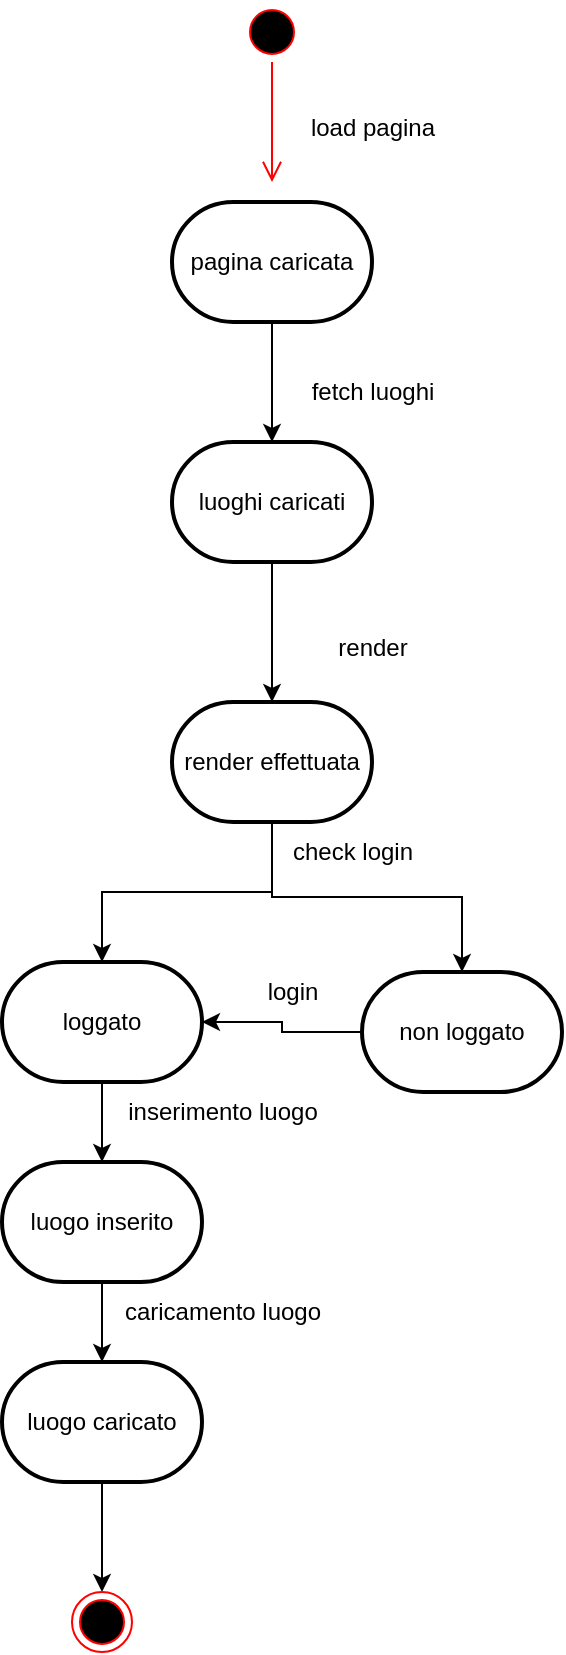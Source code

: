 <mxfile version="26.0.4">
  <diagram name="Pagina-1" id="H6lpOMyDpfrtWkt-IldC">
    <mxGraphModel grid="1" page="1" gridSize="10" guides="1" tooltips="1" connect="1" arrows="1" fold="1" pageScale="1" pageWidth="827" pageHeight="1169" math="0" shadow="0">
      <root>
        <mxCell id="0" />
        <mxCell id="1" parent="0" />
        <mxCell id="mlvni5lRdeL_D00-UjSX-1" value="" style="ellipse;html=1;shape=startState;fillColor=#000000;strokeColor=#ff0000;" vertex="1" parent="1">
          <mxGeometry x="120" y="70" width="30" height="30" as="geometry" />
        </mxCell>
        <mxCell id="mlvni5lRdeL_D00-UjSX-2" value="" style="edgeStyle=orthogonalEdgeStyle;html=1;verticalAlign=bottom;endArrow=open;endSize=8;strokeColor=#ff0000;rounded=0;" edge="1" parent="1" source="mlvni5lRdeL_D00-UjSX-1">
          <mxGeometry relative="1" as="geometry">
            <mxPoint x="135" y="160" as="targetPoint" />
          </mxGeometry>
        </mxCell>
        <mxCell id="mlvni5lRdeL_D00-UjSX-3" value="load pagina" style="text;html=1;align=center;verticalAlign=middle;resizable=0;points=[];autosize=1;strokeColor=none;fillColor=none;" vertex="1" parent="1">
          <mxGeometry x="140" y="118" width="90" height="30" as="geometry" />
        </mxCell>
        <mxCell id="mlvni5lRdeL_D00-UjSX-7" value="" style="edgeStyle=orthogonalEdgeStyle;rounded=0;orthogonalLoop=1;jettySize=auto;html=1;" edge="1" parent="1" source="mlvni5lRdeL_D00-UjSX-4" target="mlvni5lRdeL_D00-UjSX-5">
          <mxGeometry relative="1" as="geometry" />
        </mxCell>
        <mxCell id="mlvni5lRdeL_D00-UjSX-4" value="pagina caricata" style="strokeWidth=2;html=1;shape=mxgraph.flowchart.terminator;whiteSpace=wrap;" vertex="1" parent="1">
          <mxGeometry x="85" y="170" width="100" height="60" as="geometry" />
        </mxCell>
        <mxCell id="mlvni5lRdeL_D00-UjSX-8" value="" style="edgeStyle=orthogonalEdgeStyle;rounded=0;orthogonalLoop=1;jettySize=auto;html=1;" edge="1" parent="1" source="mlvni5lRdeL_D00-UjSX-5" target="mlvni5lRdeL_D00-UjSX-6">
          <mxGeometry relative="1" as="geometry" />
        </mxCell>
        <mxCell id="mlvni5lRdeL_D00-UjSX-5" value="luoghi caricati" style="strokeWidth=2;html=1;shape=mxgraph.flowchart.terminator;whiteSpace=wrap;" vertex="1" parent="1">
          <mxGeometry x="85" y="290" width="100" height="60" as="geometry" />
        </mxCell>
        <mxCell id="mlvni5lRdeL_D00-UjSX-14" value="" style="edgeStyle=orthogonalEdgeStyle;rounded=0;orthogonalLoop=1;jettySize=auto;html=1;" edge="1" parent="1" source="mlvni5lRdeL_D00-UjSX-6" target="mlvni5lRdeL_D00-UjSX-12">
          <mxGeometry relative="1" as="geometry" />
        </mxCell>
        <mxCell id="mlvni5lRdeL_D00-UjSX-6" value="render effettuata" style="strokeWidth=2;html=1;shape=mxgraph.flowchart.terminator;whiteSpace=wrap;" vertex="1" parent="1">
          <mxGeometry x="85" y="420" width="100" height="60" as="geometry" />
        </mxCell>
        <mxCell id="mlvni5lRdeL_D00-UjSX-9" value="fetch luoghi" style="text;html=1;align=center;verticalAlign=middle;resizable=0;points=[];autosize=1;strokeColor=none;fillColor=none;" vertex="1" parent="1">
          <mxGeometry x="145" y="250" width="80" height="30" as="geometry" />
        </mxCell>
        <mxCell id="mlvni5lRdeL_D00-UjSX-11" value="render" style="text;html=1;align=center;verticalAlign=middle;resizable=0;points=[];autosize=1;strokeColor=none;fillColor=none;" vertex="1" parent="1">
          <mxGeometry x="155" y="378" width="60" height="30" as="geometry" />
        </mxCell>
        <mxCell id="mlvni5lRdeL_D00-UjSX-21" value="" style="edgeStyle=orthogonalEdgeStyle;rounded=0;orthogonalLoop=1;jettySize=auto;html=1;" edge="1" parent="1" source="mlvni5lRdeL_D00-UjSX-12" target="mlvni5lRdeL_D00-UjSX-19">
          <mxGeometry relative="1" as="geometry" />
        </mxCell>
        <mxCell id="mlvni5lRdeL_D00-UjSX-12" value="loggato" style="strokeWidth=2;html=1;shape=mxgraph.flowchart.terminator;whiteSpace=wrap;" vertex="1" parent="1">
          <mxGeometry y="550" width="100" height="60" as="geometry" />
        </mxCell>
        <mxCell id="mlvni5lRdeL_D00-UjSX-13" value="non loggato" style="strokeWidth=2;html=1;shape=mxgraph.flowchart.terminator;whiteSpace=wrap;" vertex="1" parent="1">
          <mxGeometry x="180" y="555" width="100" height="60" as="geometry" />
        </mxCell>
        <mxCell id="mlvni5lRdeL_D00-UjSX-15" value="check login" style="text;html=1;align=center;verticalAlign=middle;resizable=0;points=[];autosize=1;strokeColor=none;fillColor=none;" vertex="1" parent="1">
          <mxGeometry x="135" y="480" width="80" height="30" as="geometry" />
        </mxCell>
        <mxCell id="mlvni5lRdeL_D00-UjSX-18" style="edgeStyle=orthogonalEdgeStyle;rounded=0;orthogonalLoop=1;jettySize=auto;html=1;entryX=0.5;entryY=0;entryDx=0;entryDy=0;entryPerimeter=0;" edge="1" parent="1" source="mlvni5lRdeL_D00-UjSX-6" target="mlvni5lRdeL_D00-UjSX-13">
          <mxGeometry relative="1" as="geometry" />
        </mxCell>
        <mxCell id="mlvni5lRdeL_D00-UjSX-23" value="" style="edgeStyle=orthogonalEdgeStyle;rounded=0;orthogonalLoop=1;jettySize=auto;html=1;" edge="1" parent="1" source="mlvni5lRdeL_D00-UjSX-19" target="mlvni5lRdeL_D00-UjSX-20">
          <mxGeometry relative="1" as="geometry" />
        </mxCell>
        <mxCell id="mlvni5lRdeL_D00-UjSX-19" value="luogo inserito" style="strokeWidth=2;html=1;shape=mxgraph.flowchart.terminator;whiteSpace=wrap;" vertex="1" parent="1">
          <mxGeometry y="650" width="100" height="60" as="geometry" />
        </mxCell>
        <mxCell id="mlvni5lRdeL_D00-UjSX-28" value="" style="edgeStyle=orthogonalEdgeStyle;rounded=0;orthogonalLoop=1;jettySize=auto;html=1;" edge="1" parent="1" source="mlvni5lRdeL_D00-UjSX-20" target="mlvni5lRdeL_D00-UjSX-30">
          <mxGeometry relative="1" as="geometry">
            <mxPoint x="50" y="880" as="targetPoint" />
          </mxGeometry>
        </mxCell>
        <mxCell id="mlvni5lRdeL_D00-UjSX-20" value="luogo caricato" style="strokeWidth=2;html=1;shape=mxgraph.flowchart.terminator;whiteSpace=wrap;" vertex="1" parent="1">
          <mxGeometry y="750" width="100" height="60" as="geometry" />
        </mxCell>
        <mxCell id="mlvni5lRdeL_D00-UjSX-22" value="inserimento luogo" style="text;html=1;align=center;verticalAlign=middle;resizable=0;points=[];autosize=1;strokeColor=none;fillColor=none;" vertex="1" parent="1">
          <mxGeometry x="50" y="610" width="120" height="30" as="geometry" />
        </mxCell>
        <mxCell id="mlvni5lRdeL_D00-UjSX-24" value="caricamento luogo" style="text;html=1;align=center;verticalAlign=middle;resizable=0;points=[];autosize=1;strokeColor=none;fillColor=none;" vertex="1" parent="1">
          <mxGeometry x="50" y="710" width="120" height="30" as="geometry" />
        </mxCell>
        <mxCell id="mlvni5lRdeL_D00-UjSX-25" style="edgeStyle=orthogonalEdgeStyle;rounded=0;orthogonalLoop=1;jettySize=auto;html=1;entryX=1;entryY=0.5;entryDx=0;entryDy=0;entryPerimeter=0;" edge="1" parent="1" source="mlvni5lRdeL_D00-UjSX-13" target="mlvni5lRdeL_D00-UjSX-12">
          <mxGeometry relative="1" as="geometry" />
        </mxCell>
        <mxCell id="mlvni5lRdeL_D00-UjSX-26" value="login" style="text;html=1;align=center;verticalAlign=middle;resizable=0;points=[];autosize=1;strokeColor=none;fillColor=none;" vertex="1" parent="1">
          <mxGeometry x="120" y="550" width="50" height="30" as="geometry" />
        </mxCell>
        <mxCell id="mlvni5lRdeL_D00-UjSX-30" value="" style="ellipse;html=1;shape=endState;fillColor=#000000;strokeColor=#ff0000;" vertex="1" parent="1">
          <mxGeometry x="35" y="865" width="30" height="30" as="geometry" />
        </mxCell>
      </root>
    </mxGraphModel>
  </diagram>
</mxfile>

